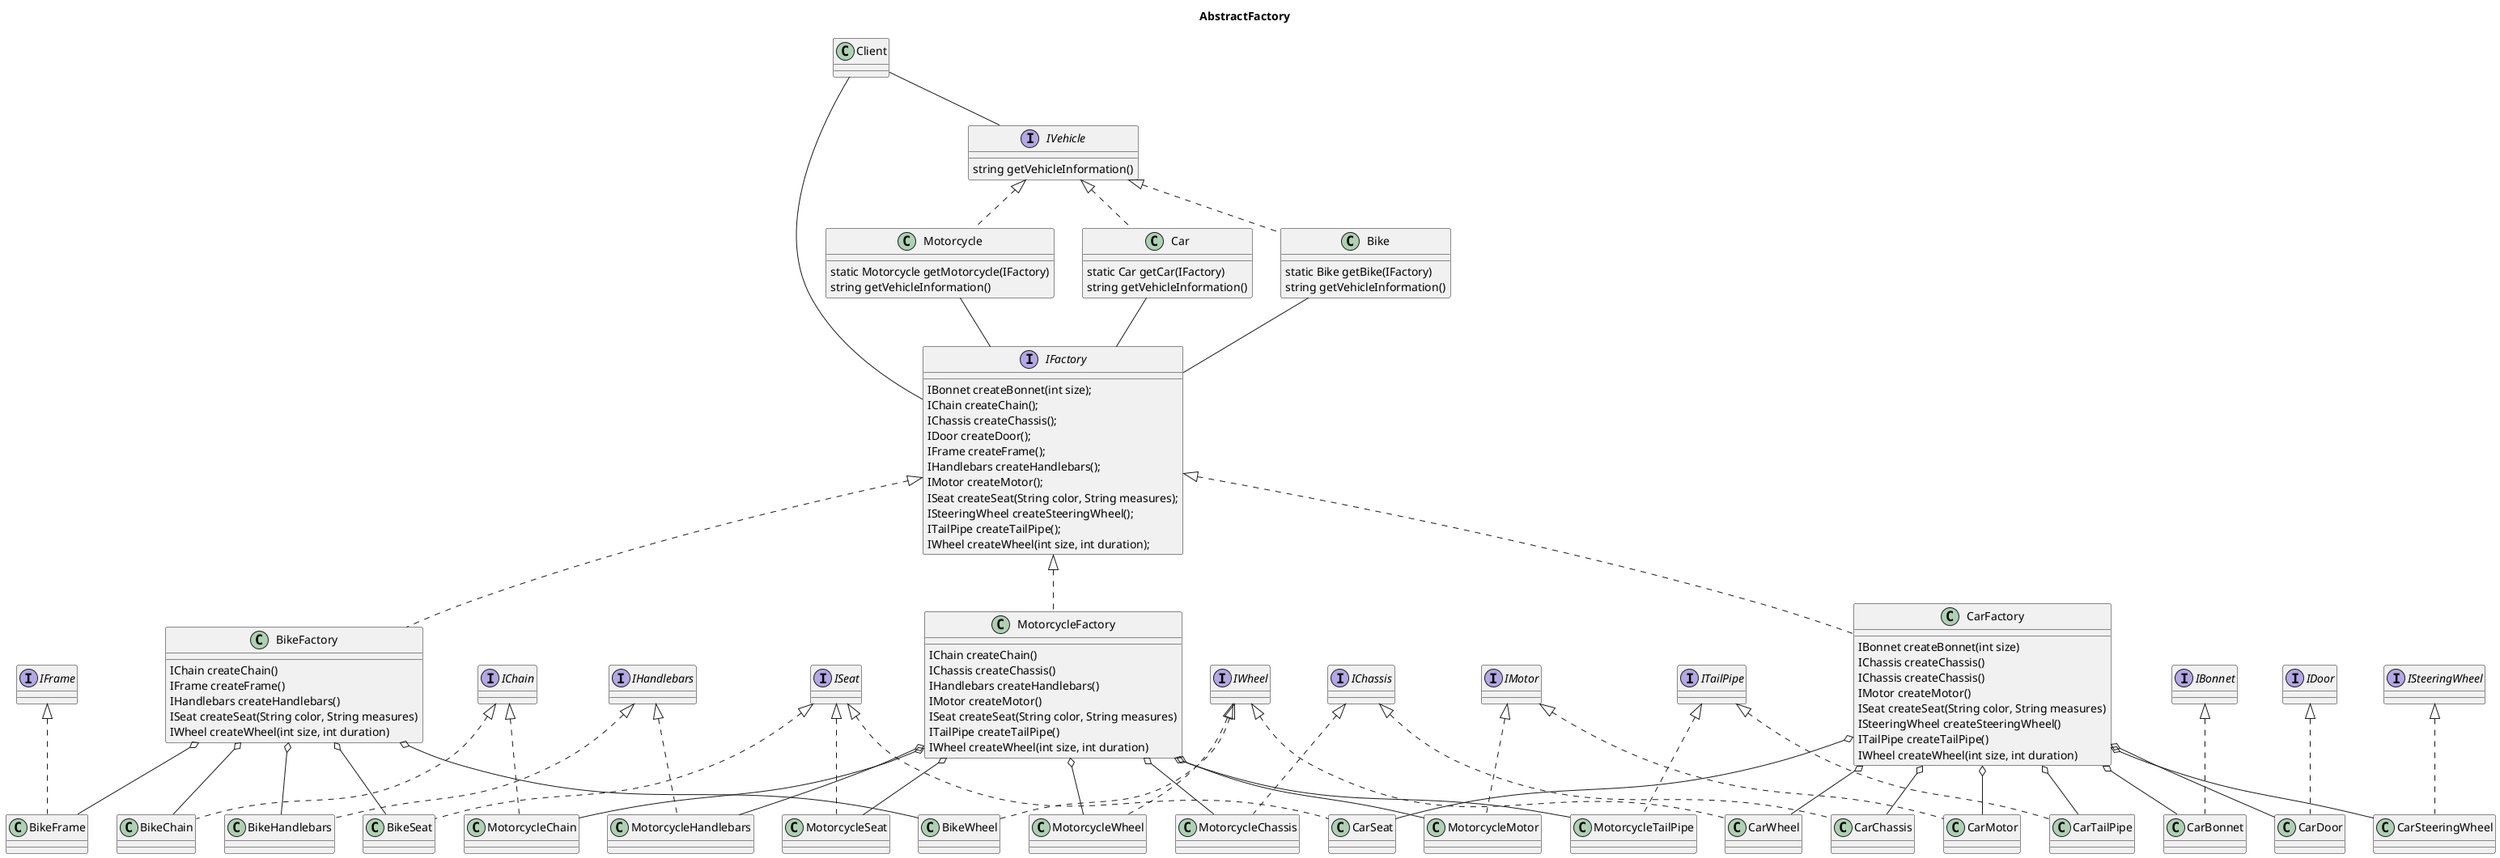 @startuml
title AbstractFactory

interface IFactory {
    IBonnet createBonnet(int size);
    IChain createChain();
    IChassis createChassis();
    IDoor createDoor();
    IFrame createFrame();
    IHandlebars createHandlebars();
    IMotor createMotor();
    ISeat createSeat(String color, String measures);
    ISteeringWheel createSteeringWheel();
    ITailPipe createTailPipe();
    IWheel createWheel(int size, int duration);
}

class MotorcycleFactory {
    IChain createChain()
    IChassis createChassis()
    IHandlebars createHandlebars()
    IMotor createMotor()
    ISeat createSeat(String color, String measures)
    ITailPipe createTailPipe()
    IWheel createWheel(int size, int duration)
}

class CarFactory {
    IBonnet createBonnet(int size)
    IChassis createChassis()
    IChassis createChassis()
    IMotor createMotor()
    ISeat createSeat(String color, String measures)
    ISteeringWheel createSteeringWheel()
    ITailPipe createTailPipe()
    IWheel createWheel(int size, int duration)
}

class BikeFactory {
    IChain createChain()
    IFrame createFrame()
    IHandlebars createHandlebars()
    ISeat createSeat(String color, String measures)
    IWheel createWheel(int size, int duration)
}

IFactory <|.. MotorcycleFactory
IFactory <|.. CarFactory
IFactory <|.. BikeFactory

interface IBonnet
interface IChain
interface IChassis
interface IDoor
interface IFrame
interface IHandlebars
interface IMotor
interface ISeat
interface ISteeringWheel
interface ITailPipe
interface IWheel


class CarBonnet

class BikeChain
class MotorcycleChain

class CarChassis
class MotorcycleChassis

class CarDoor

class BikeFrame

class BikeHandlebars
class MotorcycleHandlebars

class CarMotor
class MotorcycleMotor

class BikeSeat
class CarSeat
class MotorcycleSeat

class CarSteeringWheel

class CarTailPipe
class MotorcycleTailPipe

class BikeWheel
class CarWheel
class MotorcycleWheel

IBonnet <|.. CarBonnet
IChain <|.. BikeChain
IChain <|.. MotorcycleChain
IChassis <|.. CarChassis
IChassis <|.. MotorcycleChassis
IDoor <|.. CarDoor
IFrame <|.. BikeFrame
IHandlebars <|.. BikeHandlebars
IHandlebars <|.. MotorcycleHandlebars
IMotor <|.. CarMotor
IMotor <|.. MotorcycleMotor
ISeat <|.. BikeSeat
ISeat <|.. CarSeat
ISeat <|.. MotorcycleSeat
ISteeringWheel <|.. CarSteeringWheel
ITailPipe <|.. CarTailPipe
ITailPipe <|.. MotorcycleTailPipe
IWheel <|.. BikeWheel
IWheel <|.. CarWheel
IWheel <|.. MotorcycleWheel

CarFactory o-- CarBonnet
CarFactory o-- CarChassis
CarFactory o-- CarDoor
CarFactory o-- CarMotor
CarFactory o-- CarSeat
CarFactory o-- CarSteeringWheel
CarFactory o-- CarTailPipe
CarFactory o-- CarWheel

BikeFactory o-- BikeChain
BikeFactory o-- BikeFrame
BikeFactory o-- BikeHandlebars
BikeFactory o-- BikeSeat
BikeFactory o-- BikeWheel

MotorcycleFactory o-- MotorcycleChain
MotorcycleFactory o-- MotorcycleChassis
MotorcycleFactory o-- MotorcycleHandlebars
MotorcycleFactory o-- MotorcycleMotor
MotorcycleFactory o-- MotorcycleSeat
MotorcycleFactory o-- MotorcycleTailPipe
MotorcycleFactory o-- MotorcycleWheel

interface IVehicle {
    string getVehicleInformation()
}

class Motorcycle {
    static Motorcycle getMotorcycle(IFactory)
    string getVehicleInformation()
}

class Car {
    static Car getCar(IFactory)
    string getVehicleInformation()
}

class Bike {
    static Bike getBike(IFactory)
    string getVehicleInformation()
}

IVehicle <|.. Motorcycle
IVehicle <|.. Car
IVehicle <|.. Bike

class Client

Client -- IFactory
Client -- IVehicle

Bike -- IFactory
Motorcycle -- IFactory
Car -- IFactory

@enduml